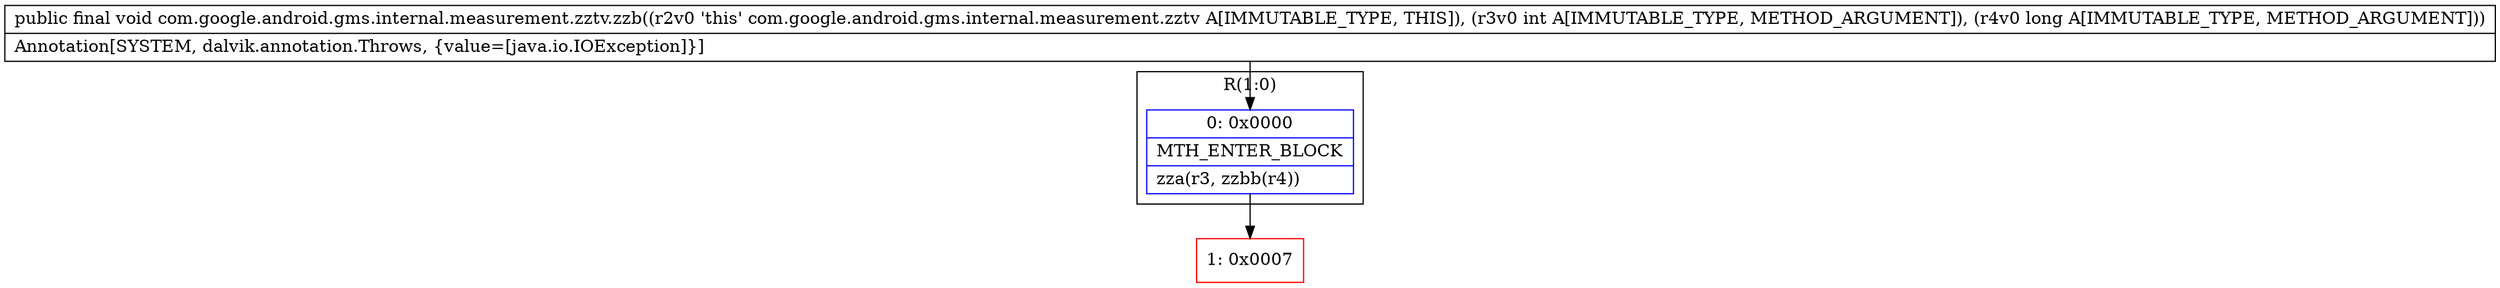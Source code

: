 digraph "CFG forcom.google.android.gms.internal.measurement.zztv.zzb(IJ)V" {
subgraph cluster_Region_507548050 {
label = "R(1:0)";
node [shape=record,color=blue];
Node_0 [shape=record,label="{0\:\ 0x0000|MTH_ENTER_BLOCK\l|zza(r3, zzbb(r4))\l}"];
}
Node_1 [shape=record,color=red,label="{1\:\ 0x0007}"];
MethodNode[shape=record,label="{public final void com.google.android.gms.internal.measurement.zztv.zzb((r2v0 'this' com.google.android.gms.internal.measurement.zztv A[IMMUTABLE_TYPE, THIS]), (r3v0 int A[IMMUTABLE_TYPE, METHOD_ARGUMENT]), (r4v0 long A[IMMUTABLE_TYPE, METHOD_ARGUMENT]))  | Annotation[SYSTEM, dalvik.annotation.Throws, \{value=[java.io.IOException]\}]\l}"];
MethodNode -> Node_0;
Node_0 -> Node_1;
}

